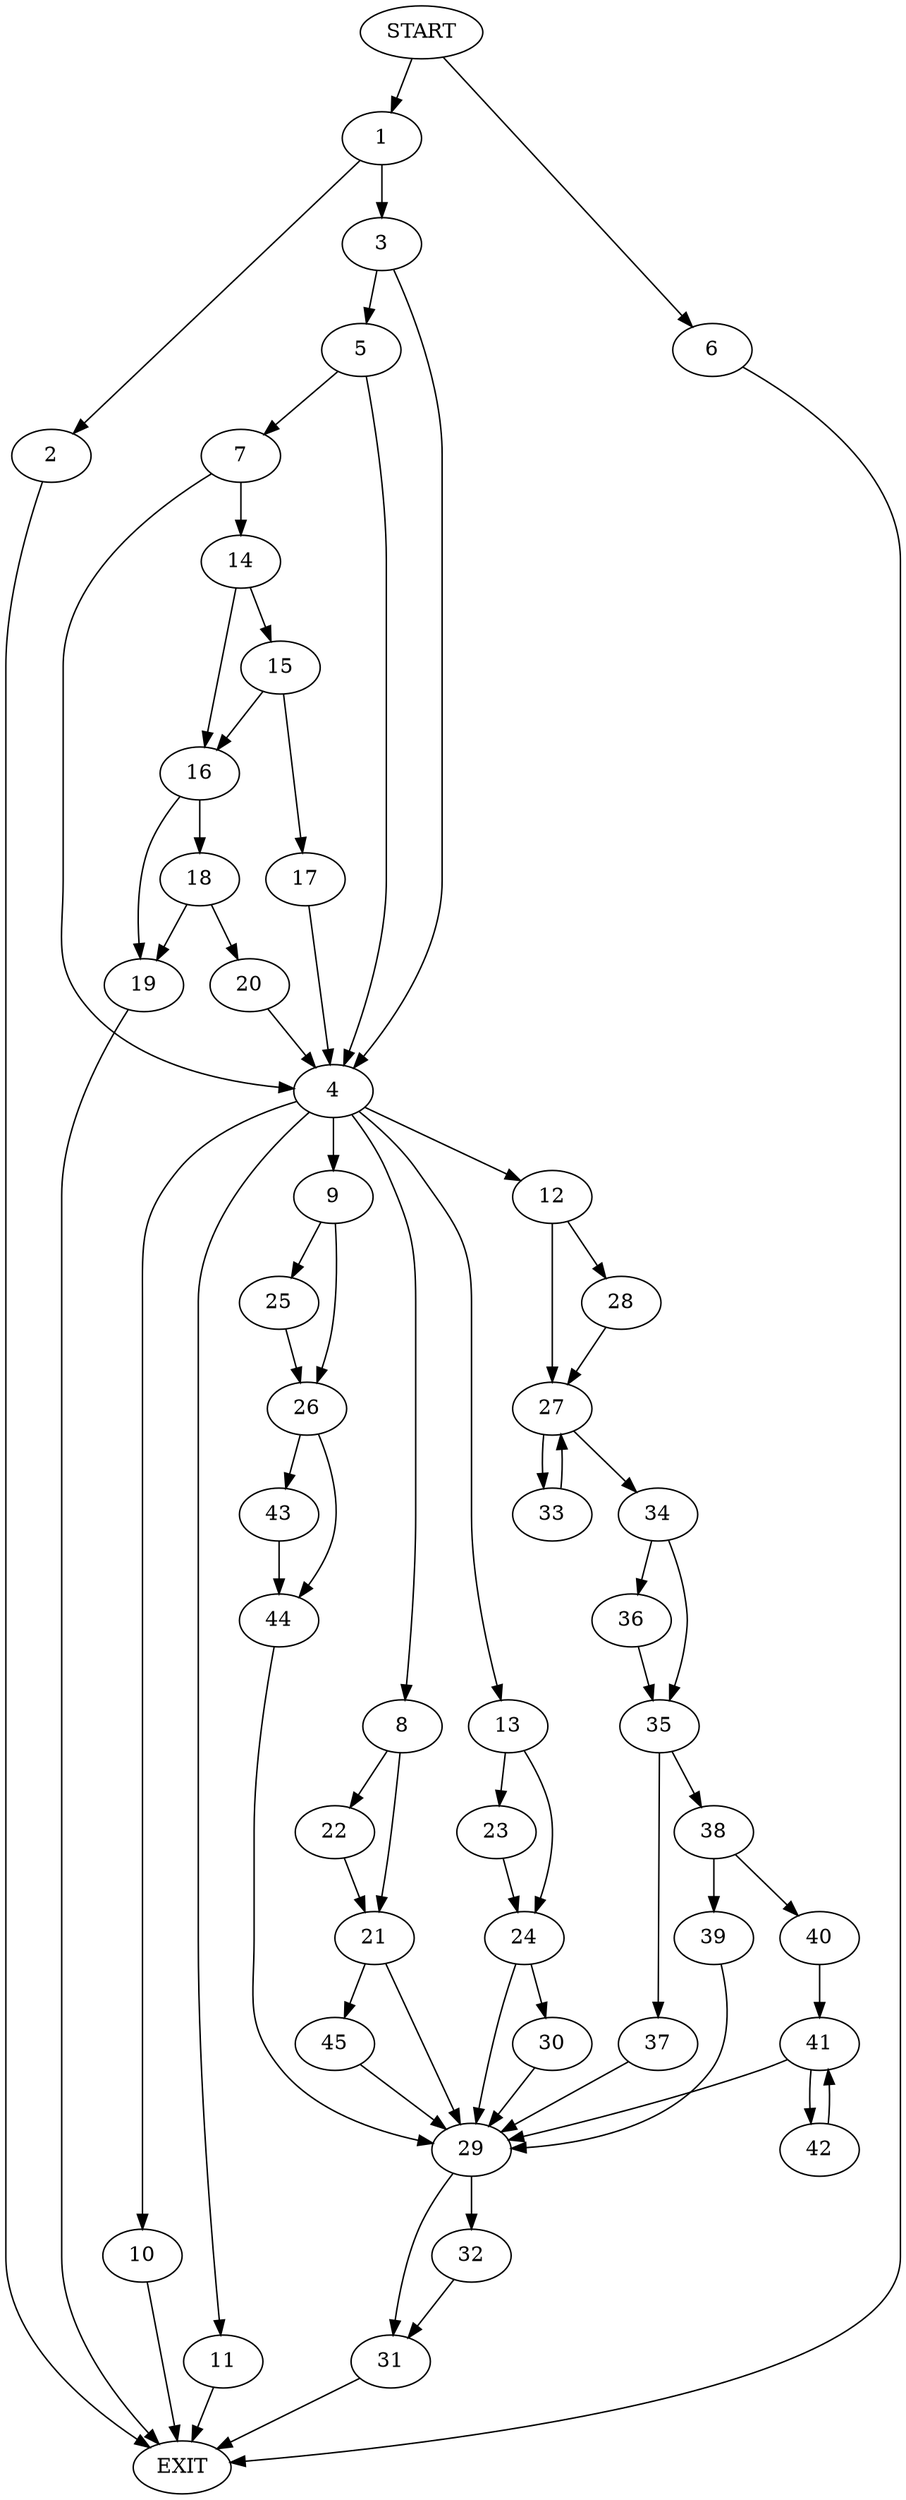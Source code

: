 digraph {
0 [label="START"]
46 [label="EXIT"]
0 -> 1
1 -> 2
1 -> 3
2 -> 46
3 -> 4
3 -> 5
0 -> 6
6 -> 46
5 -> 7
5 -> 4
4 -> 8
4 -> 9
4 -> 10
4 -> 11
4 -> 12
4 -> 13
7 -> 4
7 -> 14
14 -> 15
14 -> 16
15 -> 17
15 -> 16
16 -> 18
16 -> 19
17 -> 4
19 -> 46
18 -> 19
18 -> 20
20 -> 4
8 -> 21
8 -> 22
13 -> 23
13 -> 24
9 -> 25
9 -> 26
11 -> 46
12 -> 27
12 -> 28
10 -> 46
23 -> 24
24 -> 29
24 -> 30
30 -> 29
29 -> 31
29 -> 32
27 -> 33
27 -> 34
28 -> 27
33 -> 27
34 -> 35
34 -> 36
35 -> 37
35 -> 38
36 -> 35
37 -> 29
38 -> 39
38 -> 40
39 -> 29
40 -> 41
41 -> 42
41 -> 29
42 -> 41
26 -> 43
26 -> 44
25 -> 26
43 -> 44
44 -> 29
22 -> 21
21 -> 45
21 -> 29
45 -> 29
32 -> 31
31 -> 46
}
